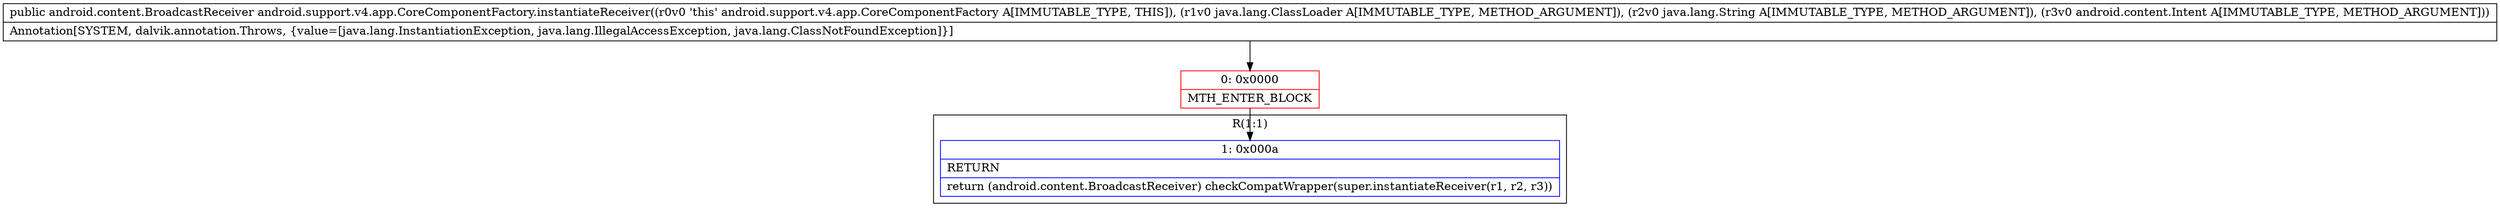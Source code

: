 digraph "CFG forandroid.support.v4.app.CoreComponentFactory.instantiateReceiver(Ljava\/lang\/ClassLoader;Ljava\/lang\/String;Landroid\/content\/Intent;)Landroid\/content\/BroadcastReceiver;" {
subgraph cluster_Region_2054826443 {
label = "R(1:1)";
node [shape=record,color=blue];
Node_1 [shape=record,label="{1\:\ 0x000a|RETURN\l|return (android.content.BroadcastReceiver) checkCompatWrapper(super.instantiateReceiver(r1, r2, r3))\l}"];
}
Node_0 [shape=record,color=red,label="{0\:\ 0x0000|MTH_ENTER_BLOCK\l}"];
MethodNode[shape=record,label="{public android.content.BroadcastReceiver android.support.v4.app.CoreComponentFactory.instantiateReceiver((r0v0 'this' android.support.v4.app.CoreComponentFactory A[IMMUTABLE_TYPE, THIS]), (r1v0 java.lang.ClassLoader A[IMMUTABLE_TYPE, METHOD_ARGUMENT]), (r2v0 java.lang.String A[IMMUTABLE_TYPE, METHOD_ARGUMENT]), (r3v0 android.content.Intent A[IMMUTABLE_TYPE, METHOD_ARGUMENT]))  | Annotation[SYSTEM, dalvik.annotation.Throws, \{value=[java.lang.InstantiationException, java.lang.IllegalAccessException, java.lang.ClassNotFoundException]\}]\l}"];
MethodNode -> Node_0;
Node_0 -> Node_1;
}

